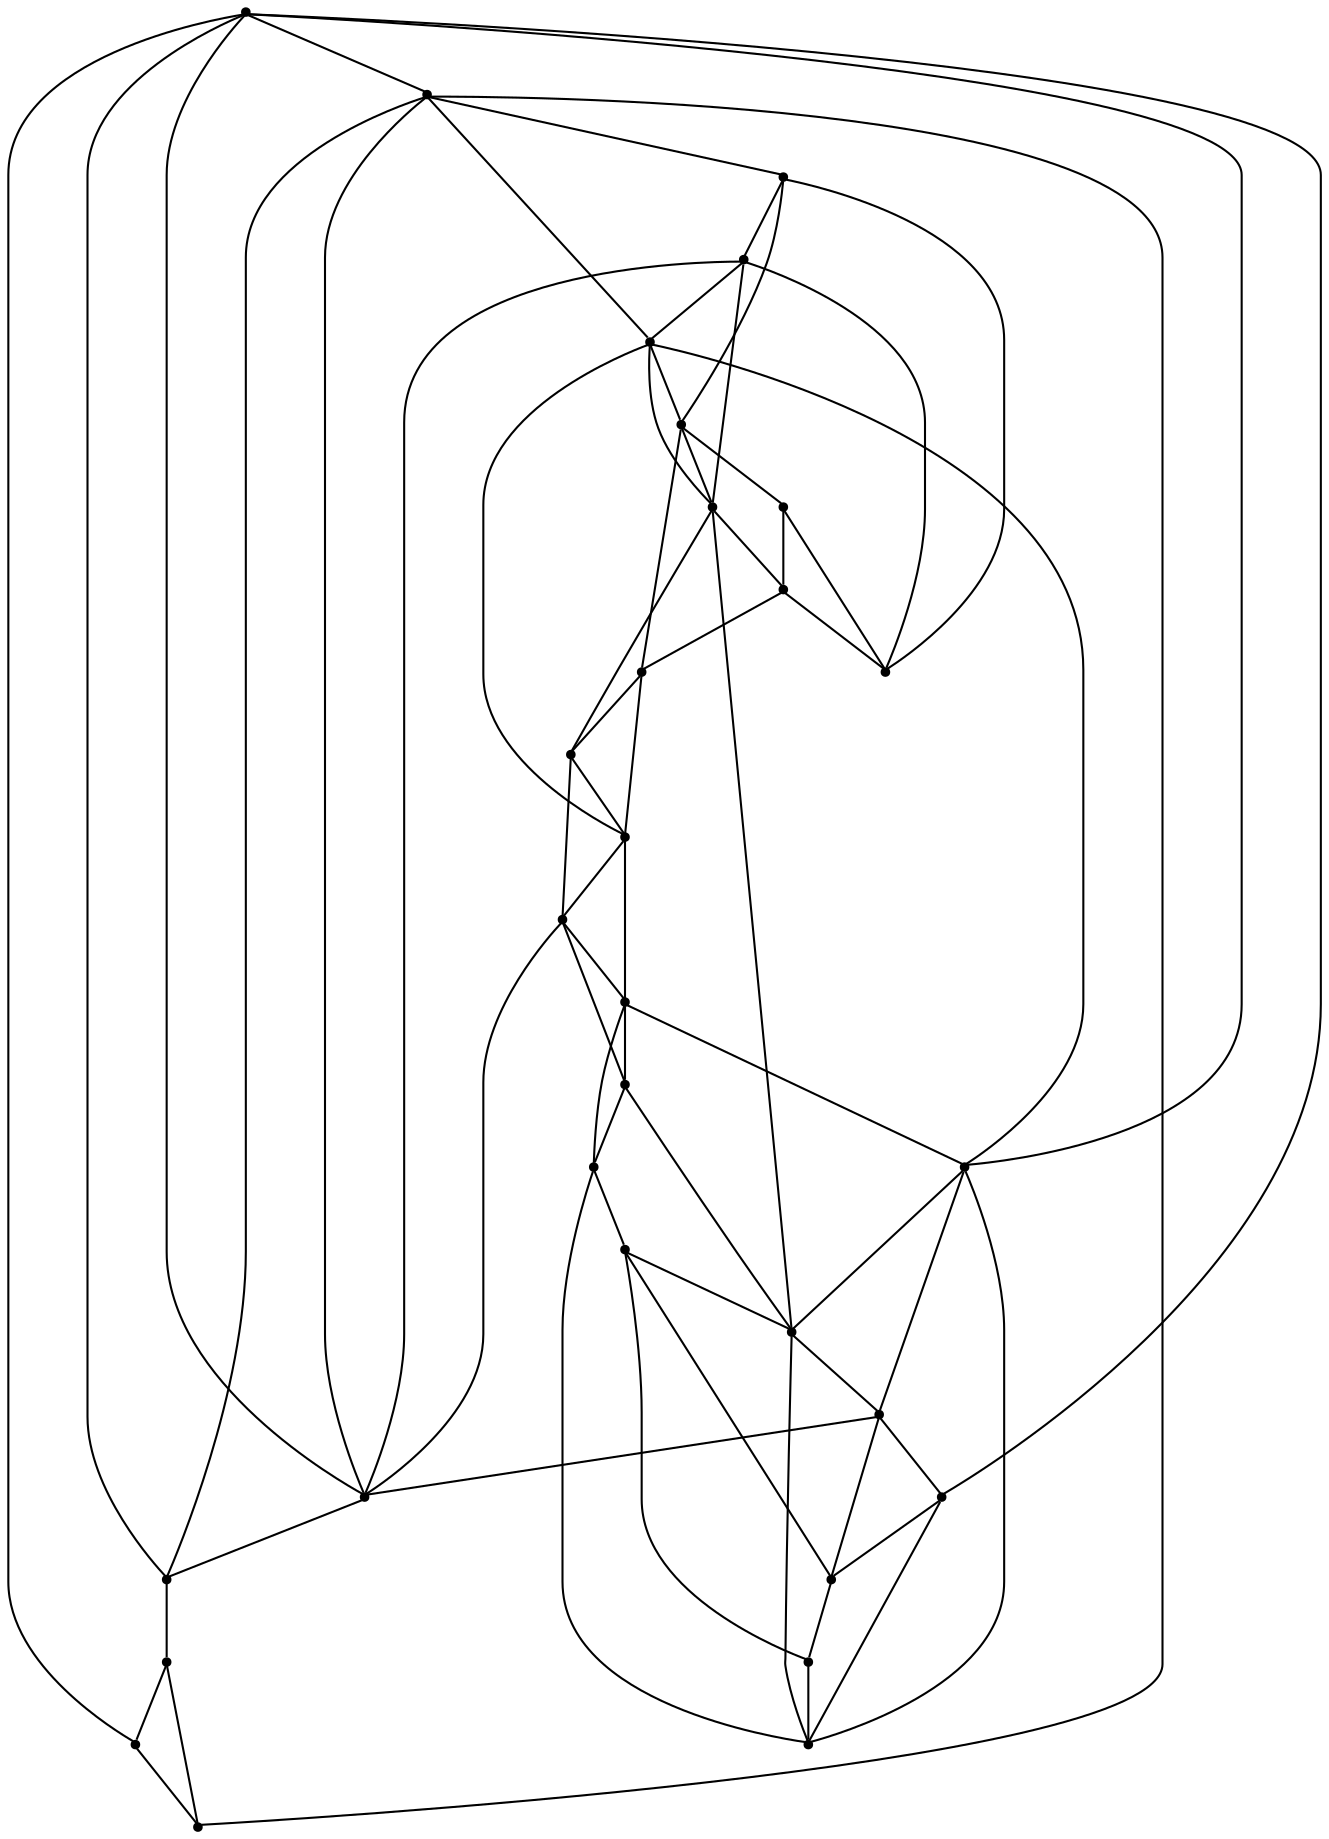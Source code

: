 graph {
  node [shape=point,comment="{\"directed\":false,\"doi\":\"10.1007/978-3-030-35802-0_42\",\"figure\":\"1 (3)\"}"]

  v0 [pos="687.6585343470529,1559.7124317284236"]
  v1 [pos="658.9539595372069,1588.416654744748"]
  v2 [pos="716.3599615302228,1588.416654744748"]
  v3 [pos="687.6585343470529,1617.1166809769395"]
  v4 [pos="601.5489431646653,1645.820903993264"]
  v5 [pos="658.9539595372069,1645.820903993264"]
  v6 [pos="716.3599615302228,1645.820903993264"]
  v7 [pos="773.7659635232387,1645.820903993264"]
  v8 [pos="572.8464667726033,1674.5251270095887"]
  v9 [pos="630.2503703478352,1674.5251270095887"]
  v10 [pos="687.6585343470529,1674.5251270095887"]
  v11 [pos="745.0634871311768,1674.5251270095887"]
  v12 [pos="802.4705383330846,1674.5251270095887"]
  v13 [pos="544.1418919627574,1703.227315221485"]
  v14 [pos="601.5489431646653,1703.227315221485"]
  v15 [pos="658.9539595372069,1703.227315221485"]
  v16 [pos="716.3599615302228,1703.227315221485"]
  v17 [pos="773.7659635232387,1703.227315221485"]
  v18 [pos="831.1730147251466,1703.227315221485"]
  v19 [pos="572.8464667726033,1731.9315382378095"]
  v20 [pos="630.2503703478352,1731.9315382378095"]
  v21 [pos="745.0634871311768,1731.9315382378095"]
  v22 [pos="802.4705383330846,1731.9315382378095"]
  v23 [pos="601.5489431646653,1760.6295296655728"]
  v24 [pos="658.9539595372069,1760.6295296655728"]
  v25 [pos="716.3599615302228,1760.6295296655728"]
  v26 [pos="773.7659635232387,1760.6295296655728"]
  v27 [pos="630.2503703478352,1789.3337526818973"]
  v28 [pos="687.6585343470529,1789.3337526818973"]
  v29 [pos="745.0634871311768,1789.3337526818973"]

  v13 -- v19 [id="-2",pos="544.1418919627574,1703.227315221485 572.8464667726033,1731.9315382378095 572.8464667726033,1731.9315382378095 572.8464667726033,1731.9315382378095"]
  v13 -- v8 [id="-3",pos="544.1418919627574,1703.227315221485 572.8464667726033,1674.5251270095887 572.8464667726033,1674.5251270095887 572.8464667726033,1674.5251270095887"]
  v19 -- v23 [id="-6",pos="572.8464667726033,1731.9315382378095 601.5489431646653,1760.6295296655728 601.5489431646653,1760.6295296655728 601.5489431646653,1760.6295296655728"]
  v8 -- v4 [id="-7",pos="572.8464667726033,1674.5251270095887 601.5489431646653,1645.820903993264 601.5489431646653,1645.820903993264 601.5489431646653,1645.820903993264"]
  v19 -- v8 [id="-9",pos="572.8464667726033,1731.9315382378095 572.8464667726033,1674.5251270095887 572.8464667726033,1674.5251270095887 572.8464667726033,1674.5251270095887"]
  v23 -- v27 [id="-11",pos="601.5489431646653,1760.6295296655728 630.2503703478352,1789.3337526818973 630.2503703478352,1789.3337526818973 630.2503703478352,1789.3337526818973"]
  v14 -- v20 [id="-12",pos="601.5489431646653,1703.227315221485 630.2503703478352,1731.9315382378095 630.2503703478352,1731.9315382378095 630.2503703478352,1731.9315382378095"]
  v4 -- v9 [id="-13",pos="601.5489431646653,1645.820903993264 630.2503703478352,1674.5251270095887 630.2503703478352,1674.5251270095887 630.2503703478352,1674.5251270095887"]
  v23 -- v14 [id="-15",pos="601.5489431646653,1760.6295296655728 601.5489431646653,1703.227315221485 601.5489431646653,1703.227315221485 601.5489431646653,1703.227315221485"]
  v14 -- v4 [id="-16",pos="601.5489431646653,1703.227315221485 601.5489431646653,1645.820903993264 601.5489431646653,1645.820903993264 601.5489431646653,1645.820903993264"]
  v27 -- v24 [id="-18",pos="630.2503703478352,1789.3337526818973 658.9539595372069,1760.6295296655728 658.9539595372069,1760.6295296655728 658.9539595372069,1760.6295296655728"]
  v20 -- v15 [id="-19",pos="630.2503703478352,1731.9315382378095 658.9539595372069,1703.227315221485 658.9539595372069,1703.227315221485 658.9539595372069,1703.227315221485"]
  v9 -- v15 [id="-20",pos="630.2503703478352,1674.5251270095887 658.9539595372069,1703.227315221485 658.9539595372069,1703.227315221485 658.9539595372069,1703.227315221485"]
  v27 -- v20 [id="-22",pos="630.2503703478352,1789.3337526818973 630.2503703478352,1731.9315382378095 630.2503703478352,1731.9315382378095 630.2503703478352,1731.9315382378095"]
  v20 -- v9 [id="-23",pos="630.2503703478352,1731.9315382378095 630.2503703478352,1674.5251270095887 630.2503703478352,1674.5251270095887 630.2503703478352,1674.5251270095887"]
  v24 -- v28 [id="-25",pos="658.9539595372069,1760.6295296655728 687.6585343470529,1789.3337526818973 687.6585343470529,1789.3337526818973 687.6585343470529,1789.3337526818973"]
  v5 -- v10 [id="-26",pos="658.9539595372069,1645.820903993264 687.6585343470529,1674.5251270095887 687.6585343470529,1674.5251270095887 687.6585343470529,1674.5251270095887"]
  v5 -- v3 [id="-27",pos="658.9539595372069,1645.820903993264 687.6585343470529,1617.1166809769395 687.6585343470529,1617.1166809769395 687.6585343470529,1617.1166809769395"]
  v24 -- v15 [id="-29",pos="658.9539595372069,1760.6295296655728 658.9539595372069,1703.227315221485 658.9539595372069,1703.227315221485 658.9539595372069,1703.227315221485"]
  v15 -- v5 [id="-30",pos="658.9539595372069,1703.227315221485 658.9539595372069,1645.820903993264 658.9539595372069,1645.820903993264 658.9539595372069,1645.820903993264"]
  v5 -- v1 [id="-31",pos="658.9539595372069,1645.820903993264 658.9539595372069,1588.416654744748 658.9539595372069,1588.416654744748 658.9539595372069,1588.416654744748"]
  v10 -- v6 [id="-33",pos="687.6585343470529,1674.5251270095887 716.3599615302228,1645.820903993264 716.3599615302228,1645.820903993264 716.3599615302228,1645.820903993264"]
  v3 -- v6 [id="-34",pos="687.6585343470529,1617.1166809769395 716.3599615302228,1645.820903993264 716.3599615302228,1645.820903993264 716.3599615302228,1645.820903993264"]
  v28 -- v25 [id="-35",pos="687.6585343470529,1789.3337526818973 716.3599615302228,1760.6295296655728 716.3599615302228,1760.6295296655728 716.3599615302228,1760.6295296655728"]
  v0 -- v2 [id="-36",pos="687.6585343470529,1559.7124317284236 716.3599615302228,1588.416654744748 716.3599615302228,1588.416654744748 716.3599615302228,1588.416654744748"]
  v0 -- v1 [id="-37",pos="687.6585343470529,1559.7124317284236 658.9539595372069,1588.416654744748 658.9539595372069,1588.416654744748 658.9539595372069,1588.416654744748"]
  v28 -- v10 [id="-41",pos="687.6585343470529,1789.3337526818973 687.6585343470529,1674.5251270095887 687.6585343470529,1674.5251270095887 687.6585343470529,1674.5251270095887"]
  v10 -- v3 [id="-42",pos="687.6585343470529,1674.5251270095887 687.6585343470529,1617.1166809769395 687.6585343470529,1617.1166809769395 687.6585343470529,1617.1166809769395"]
  v3 -- v0 [id="-43",pos="687.6585343470529,1617.1166809769395 687.6585343470529,1559.7124317284236 687.6585343470529,1559.7124317284236 687.6585343470529,1559.7124317284236"]
  v25 -- v29 [id="-45",pos="716.3599615302228,1760.6295296655728 745.0634871311768,1789.3337526818973 745.0634871311768,1789.3337526818973 745.0634871311768,1789.3337526818973"]
  v16 -- v21 [id="-46",pos="716.3599615302228,1703.227315221485 745.0634871311768,1731.9315382378095 745.0634871311768,1731.9315382378095 745.0634871311768,1731.9315382378095"]
  v16 -- v11 [id="-47",pos="716.3599615302228,1703.227315221485 745.0634871311768,1674.5251270095887 745.0634871311768,1674.5251270095887 745.0634871311768,1674.5251270095887"]
  v25 -- v16 [id="-49",pos="716.3599615302228,1760.6295296655728 716.3599615302228,1703.227315221485 716.3599615302228,1703.227315221485 716.3599615302228,1703.227315221485"]
  v16 -- v6 [id="-50",pos="716.3599615302228,1703.227315221485 716.3599615302228,1645.820903993264 716.3599615302228,1645.820903993264 716.3599615302228,1645.820903993264"]
  v6 -- v2 [id="-51",pos="716.3599615302228,1645.820903993264 716.3599615302228,1588.416654744748 716.3599615302228,1588.416654744748 716.3599615302228,1588.416654744748"]
  v29 -- v26 [id="-53",pos="745.0634871311768,1789.3337526818973 773.7659635232387,1760.6295296655728 773.7659635232387,1760.6295296655728 773.7659635232387,1760.6295296655728"]
  v21 -- v17 [id="-54",pos="745.0634871311768,1731.9315382378095 773.7659635232387,1703.227315221485 773.7659635232387,1703.227315221485 773.7659635232387,1703.227315221485"]
  v11 -- v7 [id="-55",pos="745.0634871311768,1674.5251270095887 773.7659635232387,1645.820903993264 773.7659635232387,1645.820903993264 773.7659635232387,1645.820903993264"]
  v29 -- v21 [id="-57",pos="745.0634871311768,1789.3337526818973 745.0634871311768,1731.9315382378095 745.0634871311768,1731.9315382378095 745.0634871311768,1731.9315382378095"]
  v21 -- v11 [id="-58",pos="745.0634871311768,1731.9315382378095 745.0634871311768,1674.5251270095887 745.0634871311768,1674.5251270095887 745.0634871311768,1674.5251270095887"]
  v7 -- v12 [id="-60",pos="773.7659635232387,1645.820903993264 802.4705383330846,1674.5251270095887 802.4705383330846,1674.5251270095887 802.4705383330846,1674.5251270095887"]
  v26 -- v22 [id="-61",pos="773.7659635232387,1760.6295296655728 802.4705383330846,1731.9315382378095 802.4705383330846,1731.9315382378095 802.4705383330846,1731.9315382378095"]
  v26 -- v17 [id="-63",pos="773.7659635232387,1760.6295296655728 773.7659635232387,1703.227315221485 773.7659635232387,1703.227315221485 773.7659635232387,1703.227315221485"]
  v17 -- v7 [id="-64",pos="773.7659635232387,1703.227315221485 773.7659635232387,1645.820903993264 773.7659635232387,1645.820903993264 773.7659635232387,1645.820903993264"]
  v12 -- v18 [id="-66",pos="802.4705383330846,1674.5251270095887 831.1730147251466,1703.227315221485 831.1730147251466,1703.227315221485 831.1730147251466,1703.227315221485"]
  v22 -- v18 [id="-67",pos="802.4705383330846,1731.9315382378095 831.1730147251466,1703.227315221485 831.1730147251466,1703.227315221485 831.1730147251466,1703.227315221485"]
  v22 -- v12 [id="-69",pos="802.4705383330846,1731.9315382378095 802.4705383330846,1674.5251270095887 802.4705383330846,1674.5251270095887 802.4705383330846,1674.5251270095887"]
  v29 -- v28 [id="-74",pos="745.0634871311768,1789.3337526818973 687.6585343470529,1789.3337526818973 687.6585343470529,1789.3337526818973 687.6585343470529,1789.3337526818973"]
  v28 -- v27 [id="-75",pos="687.6585343470529,1789.3337526818973 630.2503703478352,1789.3337526818973 630.2503703478352,1789.3337526818973 630.2503703478352,1789.3337526818973"]
  v26 -- v25 [id="-78",pos="773.7659635232387,1760.6295296655728 716.3599615302228,1760.6295296655728 716.3599615302228,1760.6295296655728 716.3599615302228,1760.6295296655728"]
  v25 -- v24 [id="-79",pos="716.3599615302228,1760.6295296655728 658.9539595372069,1760.6295296655728 658.9539595372069,1760.6295296655728 658.9539595372069,1760.6295296655728"]
  v24 -- v23 [id="-80",pos="658.9539595372069,1760.6295296655728 601.5489431646653,1760.6295296655728 601.5489431646653,1760.6295296655728 601.5489431646653,1760.6295296655728"]
  v22 -- v21 [id="-83",pos="802.4705383330846,1731.9315382378095 745.0634871311768,1731.9315382378095 745.0634871311768,1731.9315382378095 745.0634871311768,1731.9315382378095"]
  v21 -- v20 [id="-84",pos="745.0634871311768,1731.9315382378095 630.2503703478352,1731.9315382378095 630.2503703478352,1731.9315382378095 630.2503703478352,1731.9315382378095"]
  v20 -- v19 [id="-85",pos="630.2503703478352,1731.9315382378095 572.8464667726033,1731.9315382378095 572.8464667726033,1731.9315382378095 572.8464667726033,1731.9315382378095"]
  v18 -- v17 [id="-88",pos="831.1730147251466,1703.227315221485 773.7659635232387,1703.227315221485 773.7659635232387,1703.227315221485 773.7659635232387,1703.227315221485"]
  v17 -- v16 [id="-89",pos="773.7659635232387,1703.227315221485 716.3599615302228,1703.227315221485 716.3599615302228,1703.227315221485 716.3599615302228,1703.227315221485"]
  v16 -- v15 [id="-90",pos="716.3599615302228,1703.227315221485 658.9539595372069,1703.227315221485 658.9539595372069,1703.227315221485 658.9539595372069,1703.227315221485"]
  v15 -- v14 [id="-91",pos="658.9539595372069,1703.227315221485 601.5489431646653,1703.227315221485 601.5489431646653,1703.227315221485 601.5489431646653,1703.227315221485"]
  v14 -- v13 [id="-92",pos="601.5489431646653,1703.227315221485 544.1418919627574,1703.227315221485 544.1418919627574,1703.227315221485 544.1418919627574,1703.227315221485"]
  v12 -- v11 [id="-95",pos="802.4705383330846,1674.5251270095887 745.0634871311768,1674.5251270095887 745.0634871311768,1674.5251270095887 745.0634871311768,1674.5251270095887"]
  v11 -- v10 [id="-96",pos="745.0634871311768,1674.5251270095887 687.6585343470529,1674.5251270095887 687.6585343470529,1674.5251270095887 687.6585343470529,1674.5251270095887"]
  v10 -- v9 [id="-97",pos="687.6585343470529,1674.5251270095887 630.2503703478352,1674.5251270095887 630.2503703478352,1674.5251270095887 630.2503703478352,1674.5251270095887"]
  v9 -- v8 [id="-98",pos="630.2503703478352,1674.5251270095887 572.8464667726033,1674.5251270095887 572.8464667726033,1674.5251270095887 572.8464667726033,1674.5251270095887"]
  v7 -- v6 [id="-101",pos="773.7659635232387,1645.820903993264 716.3599615302228,1645.820903993264 716.3599615302228,1645.820903993264 716.3599615302228,1645.820903993264"]
  v6 -- v5 [id="-102",pos="716.3599615302228,1645.820903993264 658.9539595372069,1645.820903993264 658.9539595372069,1645.820903993264 658.9539595372069,1645.820903993264"]
  v5 -- v4 [id="-103",pos="658.9539595372069,1645.820903993264 601.5489431646653,1645.820903993264 601.5489431646653,1645.820903993264 601.5489431646653,1645.820903993264"]
  v2 -- v1 [id="-108",pos="716.3599615302228,1588.416654744748 658.9539595372069,1588.416654744748 658.9539595372069,1588.416654744748 658.9539595372069,1588.416654744748"]
}